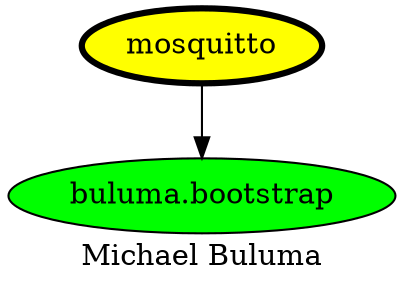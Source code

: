 digraph PhiloDilemma {
  label = "Michael Buluma" ;
  overlap=false
  {
    "mosquitto" [fillcolor=yellow style=filled penwidth=3]
    "buluma.bootstrap" [fillcolor=green style=filled]
  }
  "mosquitto" -> "buluma.bootstrap"
}
